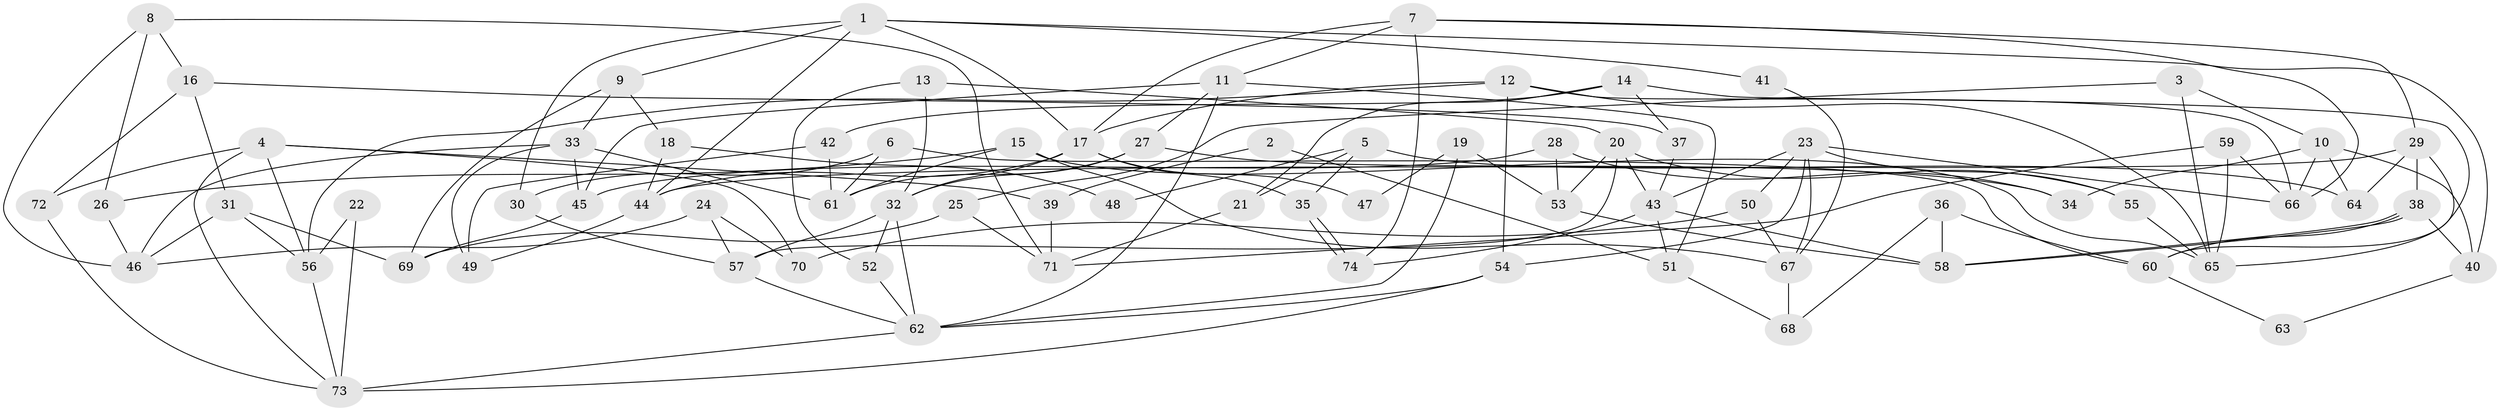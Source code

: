 // Generated by graph-tools (version 1.1) at 2025/49/03/09/25 04:49:30]
// undirected, 74 vertices, 148 edges
graph export_dot {
graph [start="1"]
  node [color=gray90,style=filled];
  1;
  2;
  3;
  4;
  5;
  6;
  7;
  8;
  9;
  10;
  11;
  12;
  13;
  14;
  15;
  16;
  17;
  18;
  19;
  20;
  21;
  22;
  23;
  24;
  25;
  26;
  27;
  28;
  29;
  30;
  31;
  32;
  33;
  34;
  35;
  36;
  37;
  38;
  39;
  40;
  41;
  42;
  43;
  44;
  45;
  46;
  47;
  48;
  49;
  50;
  51;
  52;
  53;
  54;
  55;
  56;
  57;
  58;
  59;
  60;
  61;
  62;
  63;
  64;
  65;
  66;
  67;
  68;
  69;
  70;
  71;
  72;
  73;
  74;
  1 -- 40;
  1 -- 17;
  1 -- 9;
  1 -- 30;
  1 -- 41;
  1 -- 44;
  2 -- 39;
  2 -- 51;
  3 -- 25;
  3 -- 65;
  3 -- 10;
  4 -- 56;
  4 -- 73;
  4 -- 39;
  4 -- 70;
  4 -- 72;
  5 -- 35;
  5 -- 64;
  5 -- 21;
  5 -- 48;
  6 -- 60;
  6 -- 30;
  6 -- 61;
  7 -- 66;
  7 -- 74;
  7 -- 11;
  7 -- 17;
  7 -- 29;
  8 -- 16;
  8 -- 46;
  8 -- 26;
  8 -- 71;
  9 -- 33;
  9 -- 18;
  9 -- 69;
  10 -- 66;
  10 -- 34;
  10 -- 40;
  10 -- 64;
  11 -- 62;
  11 -- 27;
  11 -- 45;
  11 -- 51;
  12 -- 65;
  12 -- 54;
  12 -- 17;
  12 -- 56;
  12 -- 66;
  13 -- 32;
  13 -- 52;
  13 -- 20;
  14 -- 42;
  14 -- 60;
  14 -- 21;
  14 -- 37;
  15 -- 61;
  15 -- 65;
  15 -- 26;
  15 -- 67;
  16 -- 31;
  16 -- 37;
  16 -- 72;
  17 -- 32;
  17 -- 35;
  17 -- 44;
  17 -- 47;
  18 -- 44;
  18 -- 48;
  19 -- 53;
  19 -- 62;
  19 -- 47;
  20 -- 57;
  20 -- 43;
  20 -- 53;
  20 -- 55;
  21 -- 71;
  22 -- 73;
  22 -- 56;
  23 -- 54;
  23 -- 66;
  23 -- 43;
  23 -- 50;
  23 -- 55;
  23 -- 67;
  24 -- 46;
  24 -- 70;
  24 -- 57;
  25 -- 71;
  25 -- 69;
  26 -- 46;
  27 -- 34;
  27 -- 32;
  27 -- 61;
  28 -- 45;
  28 -- 53;
  28 -- 34;
  29 -- 44;
  29 -- 38;
  29 -- 64;
  29 -- 65;
  30 -- 57;
  31 -- 69;
  31 -- 56;
  31 -- 46;
  32 -- 52;
  32 -- 57;
  32 -- 62;
  33 -- 46;
  33 -- 61;
  33 -- 45;
  33 -- 49;
  35 -- 74;
  35 -- 74;
  36 -- 68;
  36 -- 58;
  36 -- 60;
  37 -- 43;
  38 -- 58;
  38 -- 58;
  38 -- 40;
  38 -- 60;
  39 -- 71;
  40 -- 63;
  41 -- 67;
  42 -- 49;
  42 -- 61;
  43 -- 51;
  43 -- 58;
  43 -- 74;
  44 -- 49;
  45 -- 69;
  50 -- 67;
  50 -- 70;
  51 -- 68;
  52 -- 62;
  53 -- 58;
  54 -- 73;
  54 -- 62;
  55 -- 65;
  56 -- 73;
  57 -- 62;
  59 -- 71;
  59 -- 65;
  59 -- 66;
  60 -- 63;
  62 -- 73;
  67 -- 68;
  72 -- 73;
}
